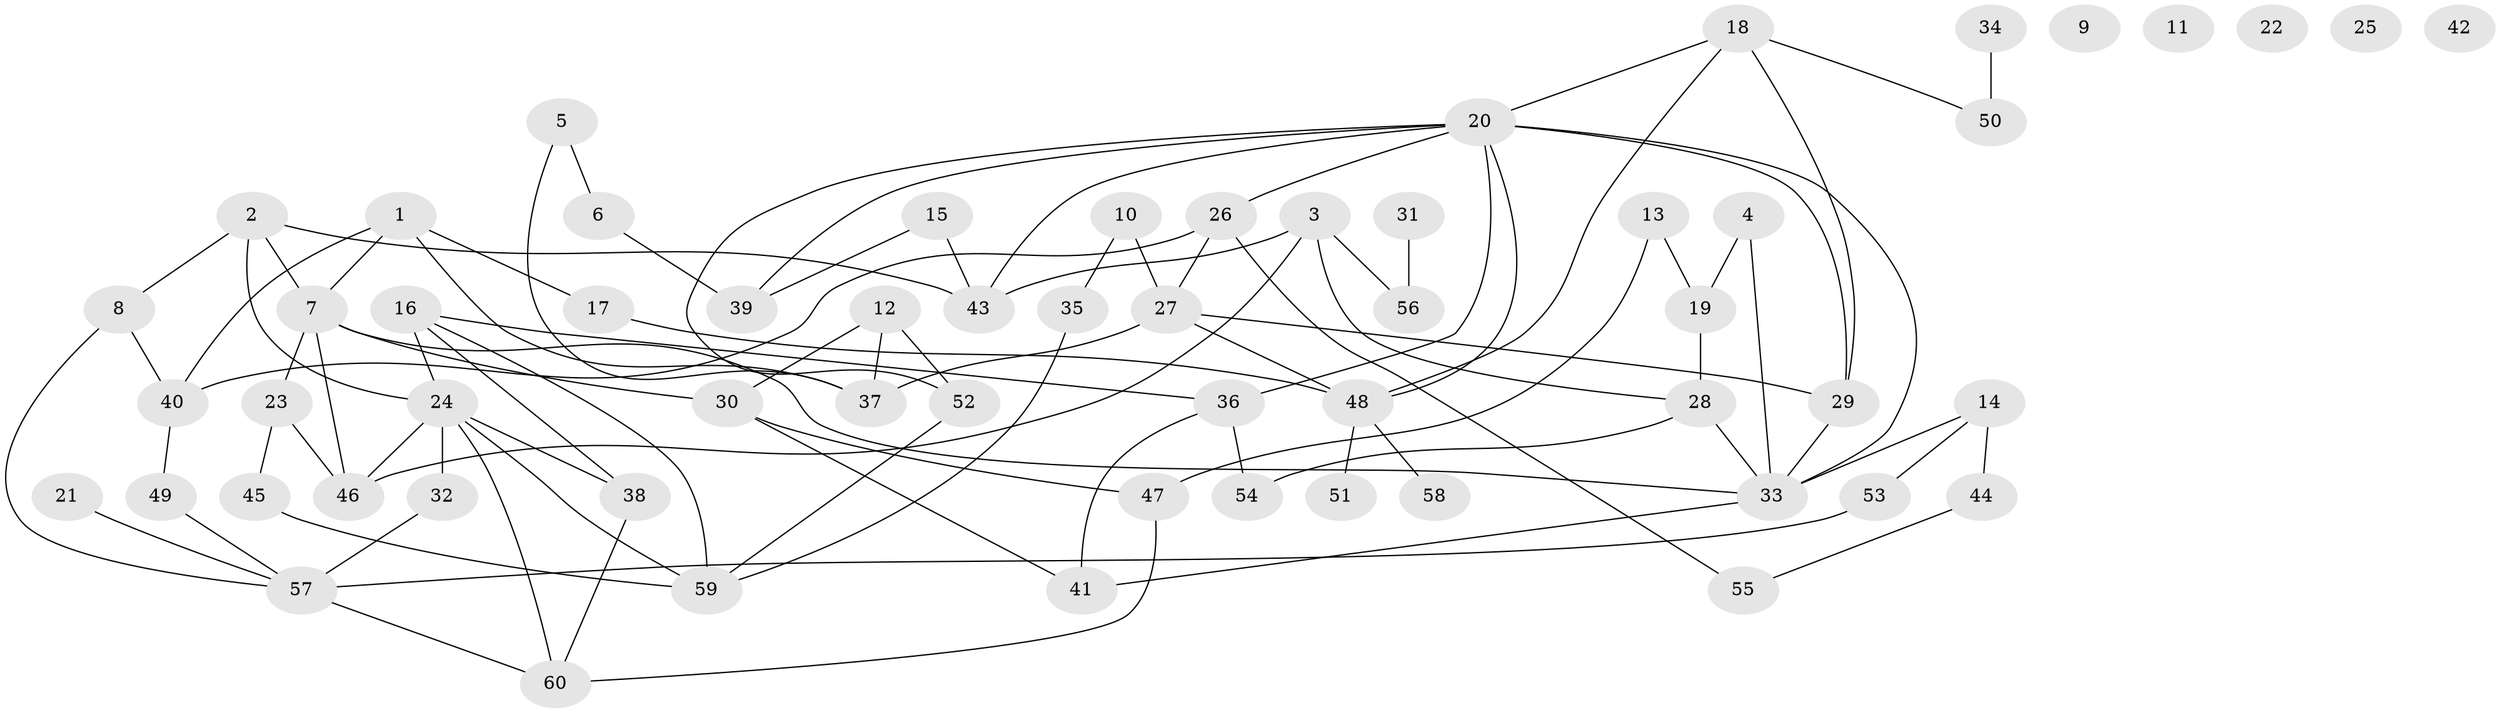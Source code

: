 // Generated by graph-tools (version 1.1) at 2025/00/03/09/25 03:00:48]
// undirected, 60 vertices, 90 edges
graph export_dot {
graph [start="1"]
  node [color=gray90,style=filled];
  1;
  2;
  3;
  4;
  5;
  6;
  7;
  8;
  9;
  10;
  11;
  12;
  13;
  14;
  15;
  16;
  17;
  18;
  19;
  20;
  21;
  22;
  23;
  24;
  25;
  26;
  27;
  28;
  29;
  30;
  31;
  32;
  33;
  34;
  35;
  36;
  37;
  38;
  39;
  40;
  41;
  42;
  43;
  44;
  45;
  46;
  47;
  48;
  49;
  50;
  51;
  52;
  53;
  54;
  55;
  56;
  57;
  58;
  59;
  60;
  1 -- 7;
  1 -- 17;
  1 -- 37;
  1 -- 40;
  2 -- 7;
  2 -- 8;
  2 -- 24;
  2 -- 43;
  3 -- 28;
  3 -- 43;
  3 -- 46;
  3 -- 56;
  4 -- 19;
  4 -- 33;
  5 -- 6;
  5 -- 37;
  6 -- 39;
  7 -- 23;
  7 -- 30;
  7 -- 33;
  7 -- 46;
  8 -- 40;
  8 -- 57;
  10 -- 27;
  10 -- 35;
  12 -- 30;
  12 -- 37;
  12 -- 52;
  13 -- 19;
  13 -- 47;
  14 -- 33;
  14 -- 44;
  14 -- 53;
  15 -- 39;
  15 -- 43;
  16 -- 24;
  16 -- 36;
  16 -- 38;
  16 -- 59;
  17 -- 48;
  18 -- 20;
  18 -- 29;
  18 -- 48;
  18 -- 50;
  19 -- 28;
  20 -- 26;
  20 -- 29;
  20 -- 33;
  20 -- 36;
  20 -- 39;
  20 -- 43;
  20 -- 48;
  20 -- 52;
  21 -- 57;
  23 -- 45;
  23 -- 46;
  24 -- 32;
  24 -- 38;
  24 -- 46;
  24 -- 59;
  24 -- 60;
  26 -- 27;
  26 -- 40;
  26 -- 55;
  27 -- 29;
  27 -- 37;
  27 -- 48;
  28 -- 33;
  28 -- 54;
  29 -- 33;
  30 -- 41;
  30 -- 47;
  31 -- 56;
  32 -- 57;
  33 -- 41;
  34 -- 50;
  35 -- 59;
  36 -- 41;
  36 -- 54;
  38 -- 60;
  40 -- 49;
  44 -- 55;
  45 -- 59;
  47 -- 60;
  48 -- 51;
  48 -- 58;
  49 -- 57;
  52 -- 59;
  53 -- 57;
  57 -- 60;
}
